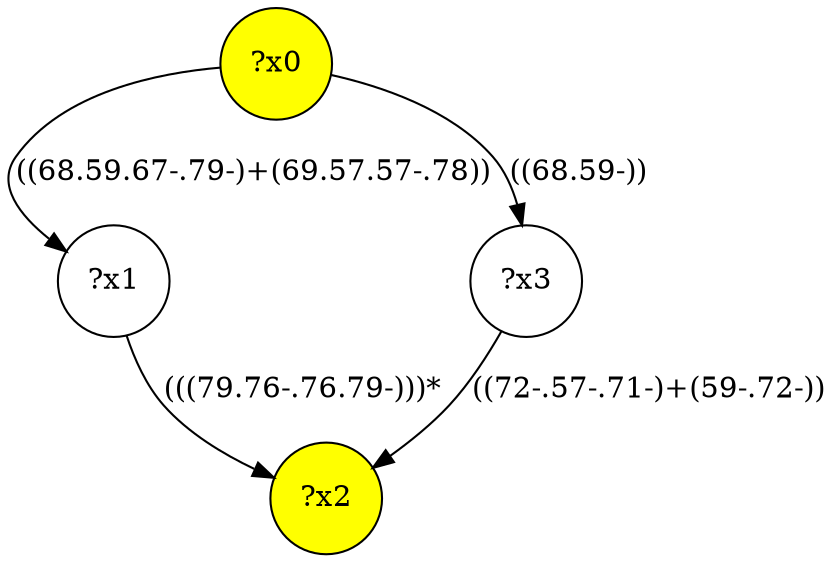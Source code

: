 digraph g {
	x0 [fillcolor="yellow", style="filled," shape=circle, label="?x0"];
	x2 [fillcolor="yellow", style="filled," shape=circle, label="?x2"];
	x1 [shape=circle, label="?x1"];
	x0 -> x1 [label="((68.59.67-.79-)+(69.57.57-.78))"];
	x1 -> x2 [label="(((79.76-.76.79-)))*"];
	x3 [shape=circle, label="?x3"];
	x0 -> x3 [label="((68.59-))"];
	x3 -> x2 [label="((72-.57-.71-)+(59-.72-))"];
}

